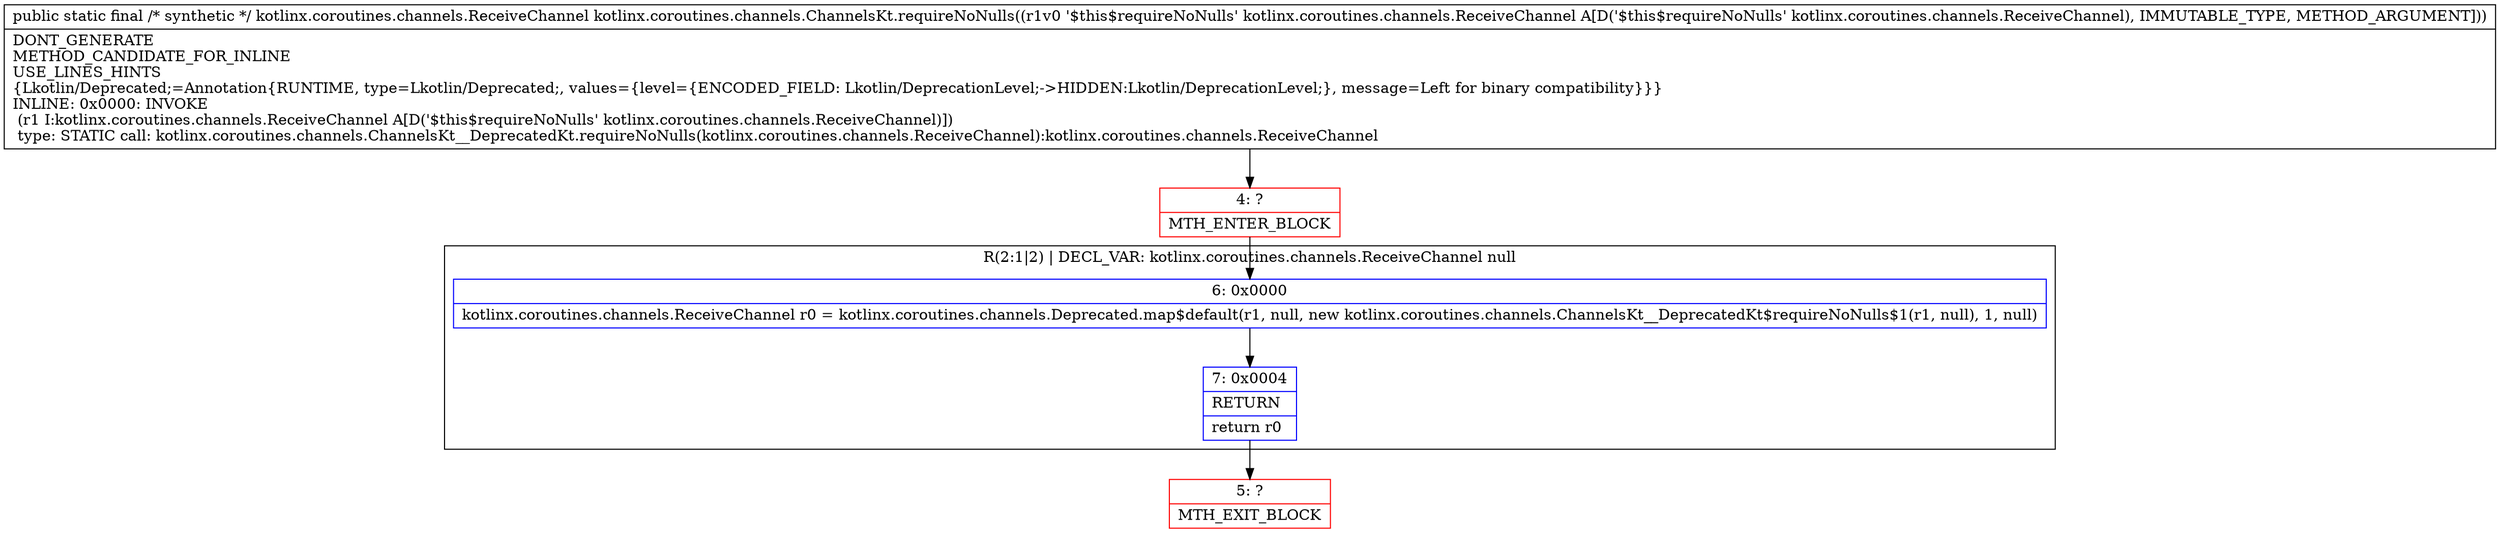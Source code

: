 digraph "CFG forkotlinx.coroutines.channels.ChannelsKt.requireNoNulls(Lkotlinx\/coroutines\/channels\/ReceiveChannel;)Lkotlinx\/coroutines\/channels\/ReceiveChannel;" {
subgraph cluster_Region_1965711598 {
label = "R(2:1|2) | DECL_VAR: kotlinx.coroutines.channels.ReceiveChannel null\l";
node [shape=record,color=blue];
Node_6 [shape=record,label="{6\:\ 0x0000|kotlinx.coroutines.channels.ReceiveChannel r0 = kotlinx.coroutines.channels.Deprecated.map$default(r1, null, new kotlinx.coroutines.channels.ChannelsKt__DeprecatedKt$requireNoNulls$1(r1, null), 1, null)\l}"];
Node_7 [shape=record,label="{7\:\ 0x0004|RETURN\l|return r0\l}"];
}
Node_4 [shape=record,color=red,label="{4\:\ ?|MTH_ENTER_BLOCK\l}"];
Node_5 [shape=record,color=red,label="{5\:\ ?|MTH_EXIT_BLOCK\l}"];
MethodNode[shape=record,label="{public static final \/* synthetic *\/ kotlinx.coroutines.channels.ReceiveChannel kotlinx.coroutines.channels.ChannelsKt.requireNoNulls((r1v0 '$this$requireNoNulls' kotlinx.coroutines.channels.ReceiveChannel A[D('$this$requireNoNulls' kotlinx.coroutines.channels.ReceiveChannel), IMMUTABLE_TYPE, METHOD_ARGUMENT]))  | DONT_GENERATE\lMETHOD_CANDIDATE_FOR_INLINE\lUSE_LINES_HINTS\l\{Lkotlin\/Deprecated;=Annotation\{RUNTIME, type=Lkotlin\/Deprecated;, values=\{level=\{ENCODED_FIELD: Lkotlin\/DeprecationLevel;\-\>HIDDEN:Lkotlin\/DeprecationLevel;\}, message=Left for binary compatibility\}\}\}\lINLINE: 0x0000: INVOKE  \l  (r1 I:kotlinx.coroutines.channels.ReceiveChannel A[D('$this$requireNoNulls' kotlinx.coroutines.channels.ReceiveChannel)])\l type: STATIC call: kotlinx.coroutines.channels.ChannelsKt__DeprecatedKt.requireNoNulls(kotlinx.coroutines.channels.ReceiveChannel):kotlinx.coroutines.channels.ReceiveChannel\l}"];
MethodNode -> Node_4;Node_6 -> Node_7;
Node_7 -> Node_5;
Node_4 -> Node_6;
}

